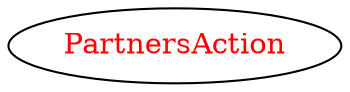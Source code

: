 digraph dependencyGraph {
 concentrate=true;
 ranksep="2.0";
 rankdir="LR"; 
 splines="ortho";
"PartnersAction" [fontcolor="red"];
}
